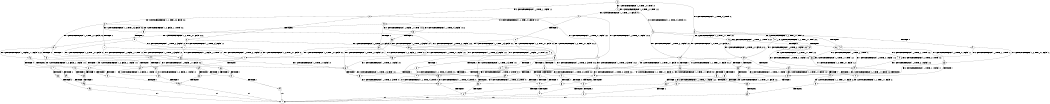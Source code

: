digraph BCG {
size = "7, 10.5";
center = TRUE;
node [shape = circle];
0 [peripheries = 2];
0 -> 1 [label = "EX !1 !ATOMIC_EXCH_BRANCH (1, +0, TRUE, +0, 1, TRUE) !:0:"];
0 -> 2 [label = "EX !2 !ATOMIC_EXCH_BRANCH (1, +1, TRUE, +1, 1, FALSE) !:0:"];
0 -> 3 [label = "EX !0 !ATOMIC_EXCH_BRANCH (1, +1, TRUE, +0, 3, TRUE) !:0:"];
1 -> 4 [label = "EX !2 !ATOMIC_EXCH_BRANCH (1, +1, TRUE, +1, 1, FALSE) !:0:1:"];
1 -> 5 [label = "EX !0 !ATOMIC_EXCH_BRANCH (1, +1, TRUE, +0, 3, TRUE) !:0:1:"];
1 -> 1 [label = "EX !1 !ATOMIC_EXCH_BRANCH (1, +0, TRUE, +0, 1, TRUE) !:0:1:"];
2 -> 6 [label = "TERMINATE !2"];
2 -> 7 [label = "EX !1 !ATOMIC_EXCH_BRANCH (1, +0, TRUE, +0, 1, FALSE) !:0:2:"];
2 -> 8 [label = "EX !0 !ATOMIC_EXCH_BRANCH (1, +1, TRUE, +0, 3, FALSE) !:0:2:"];
3 -> 9 [label = "TERMINATE !0"];
3 -> 10 [label = "EX !1 !ATOMIC_EXCH_BRANCH (1, +0, TRUE, +0, 1, FALSE) !:0:"];
3 -> 11 [label = "EX !2 !ATOMIC_EXCH_BRANCH (1, +1, TRUE, +1, 1, TRUE) !:0:"];
4 -> 12 [label = "TERMINATE !2"];
4 -> 13 [label = "EX !0 !ATOMIC_EXCH_BRANCH (1, +1, TRUE, +0, 3, FALSE) !:0:1:2:"];
4 -> 7 [label = "EX !1 !ATOMIC_EXCH_BRANCH (1, +0, TRUE, +0, 1, FALSE) !:0:1:2:"];
5 -> 14 [label = "TERMINATE !0"];
5 -> 15 [label = "EX !2 !ATOMIC_EXCH_BRANCH (1, +1, TRUE, +1, 1, TRUE) !:0:1:"];
5 -> 10 [label = "EX !1 !ATOMIC_EXCH_BRANCH (1, +0, TRUE, +0, 1, FALSE) !:0:1:"];
6 -> 16 [label = "EX !1 !ATOMIC_EXCH_BRANCH (1, +0, TRUE, +0, 1, FALSE) !:0:"];
6 -> 17 [label = "EX !0 !ATOMIC_EXCH_BRANCH (1, +1, TRUE, +0, 3, FALSE) !:0:"];
7 -> 18 [label = "TERMINATE !1"];
7 -> 19 [label = "TERMINATE !2"];
7 -> 20 [label = "EX !0 !ATOMIC_EXCH_BRANCH (1, +1, TRUE, +0, 3, TRUE) !:0:1:2:"];
8 -> 21 [label = "TERMINATE !2"];
8 -> 22 [label = "EX !1 !ATOMIC_EXCH_BRANCH (1, +0, TRUE, +0, 1, FALSE) !:0:2:"];
8 -> 23 [label = "EX !0 !ATOMIC_EXCH_BRANCH (1, +0, FALSE, +1, 1, TRUE) !:0:2:"];
9 -> 24 [label = "EX !2 !ATOMIC_EXCH_BRANCH (1, +1, TRUE, +1, 1, TRUE) !:1:"];
9 -> 25 [label = "EX !1 !ATOMIC_EXCH_BRANCH (1, +0, TRUE, +0, 1, FALSE) !:1:"];
10 -> 26 [label = "TERMINATE !1"];
10 -> 27 [label = "TERMINATE !0"];
10 -> 20 [label = "EX !2 !ATOMIC_EXCH_BRANCH (1, +1, TRUE, +1, 1, FALSE) !:0:1:"];
11 -> 28 [label = "TERMINATE !0"];
11 -> 29 [label = "EX !1 !ATOMIC_EXCH_BRANCH (1, +0, TRUE, +0, 1, FALSE) !:0:2:"];
11 -> 11 [label = "EX !2 !ATOMIC_EXCH_BRANCH (1, +1, TRUE, +1, 1, TRUE) !:0:2:"];
12 -> 30 [label = "EX !0 !ATOMIC_EXCH_BRANCH (1, +1, TRUE, +0, 3, FALSE) !:0:1:"];
12 -> 16 [label = "EX !1 !ATOMIC_EXCH_BRANCH (1, +0, TRUE, +0, 1, FALSE) !:0:1:"];
13 -> 31 [label = "TERMINATE !2"];
13 -> 22 [label = "EX !1 !ATOMIC_EXCH_BRANCH (1, +0, TRUE, +0, 1, FALSE) !:0:1:2:"];
13 -> 32 [label = "EX !0 !ATOMIC_EXCH_BRANCH (1, +0, FALSE, +1, 1, TRUE) !:0:1:2:"];
14 -> 33 [label = "EX !2 !ATOMIC_EXCH_BRANCH (1, +1, TRUE, +1, 1, TRUE) !:1:"];
14 -> 25 [label = "EX !1 !ATOMIC_EXCH_BRANCH (1, +0, TRUE, +0, 1, FALSE) !:1:"];
15 -> 34 [label = "TERMINATE !0"];
15 -> 15 [label = "EX !2 !ATOMIC_EXCH_BRANCH (1, +1, TRUE, +1, 1, TRUE) !:0:1:2:"];
15 -> 29 [label = "EX !1 !ATOMIC_EXCH_BRANCH (1, +0, TRUE, +0, 1, FALSE) !:0:1:2:"];
16 -> 35 [label = "TERMINATE !1"];
16 -> 36 [label = "EX !0 !ATOMIC_EXCH_BRANCH (1, +1, TRUE, +0, 3, TRUE) !:0:1:"];
17 -> 37 [label = "EX !1 !ATOMIC_EXCH_BRANCH (1, +0, TRUE, +0, 1, FALSE) !:0:"];
17 -> 38 [label = "EX !0 !ATOMIC_EXCH_BRANCH (1, +0, FALSE, +1, 1, TRUE) !:0:"];
18 -> 39 [label = "TERMINATE !2"];
18 -> 40 [label = "EX !0 !ATOMIC_EXCH_BRANCH (1, +1, TRUE, +0, 3, TRUE) !:0:2:"];
19 -> 35 [label = "TERMINATE !1"];
19 -> 36 [label = "EX !0 !ATOMIC_EXCH_BRANCH (1, +1, TRUE, +0, 3, TRUE) !:0:1:"];
20 -> 41 [label = "TERMINATE !1"];
20 -> 42 [label = "TERMINATE !2"];
20 -> 43 [label = "TERMINATE !0"];
21 -> 37 [label = "EX !1 !ATOMIC_EXCH_BRANCH (1, +0, TRUE, +0, 1, FALSE) !:0:"];
21 -> 38 [label = "EX !0 !ATOMIC_EXCH_BRANCH (1, +0, FALSE, +1, 1, TRUE) !:0:"];
22 -> 44 [label = "TERMINATE !1"];
22 -> 45 [label = "TERMINATE !2"];
22 -> 46 [label = "EX !0 !ATOMIC_EXCH_BRANCH (1, +0, FALSE, +1, 1, FALSE) !:0:1:2:"];
23 -> 47 [label = "TERMINATE !2"];
23 -> 48 [label = "EX !1 !ATOMIC_EXCH_BRANCH (1, +0, TRUE, +0, 1, FALSE) !:0:2:"];
23 -> 8 [label = "EX !0 !ATOMIC_EXCH_BRANCH (1, +1, TRUE, +0, 3, FALSE) !:0:2:"];
24 -> 49 [label = "EX !1 !ATOMIC_EXCH_BRANCH (1, +0, TRUE, +0, 1, FALSE) !:1:2:"];
24 -> 24 [label = "EX !2 !ATOMIC_EXCH_BRANCH (1, +1, TRUE, +1, 1, TRUE) !:1:2:"];
25 -> 50 [label = "TERMINATE !1"];
25 -> 51 [label = "EX !2 !ATOMIC_EXCH_BRANCH (1, +1, TRUE, +1, 1, FALSE) !:1:"];
26 -> 52 [label = "TERMINATE !0"];
26 -> 40 [label = "EX !2 !ATOMIC_EXCH_BRANCH (1, +1, TRUE, +1, 1, FALSE) !:0:"];
27 -> 50 [label = "TERMINATE !1"];
27 -> 51 [label = "EX !2 !ATOMIC_EXCH_BRANCH (1, +1, TRUE, +1, 1, FALSE) !:1:"];
28 -> 49 [label = "EX !1 !ATOMIC_EXCH_BRANCH (1, +0, TRUE, +0, 1, FALSE) !:1:2:"];
28 -> 24 [label = "EX !2 !ATOMIC_EXCH_BRANCH (1, +1, TRUE, +1, 1, TRUE) !:1:2:"];
29 -> 53 [label = "TERMINATE !1"];
29 -> 54 [label = "TERMINATE !0"];
29 -> 20 [label = "EX !2 !ATOMIC_EXCH_BRANCH (1, +1, TRUE, +1, 1, FALSE) !:0:1:2:"];
30 -> 37 [label = "EX !1 !ATOMIC_EXCH_BRANCH (1, +0, TRUE, +0, 1, FALSE) !:0:1:"];
30 -> 55 [label = "EX !0 !ATOMIC_EXCH_BRANCH (1, +0, FALSE, +1, 1, TRUE) !:0:1:"];
31 -> 37 [label = "EX !1 !ATOMIC_EXCH_BRANCH (1, +0, TRUE, +0, 1, FALSE) !:0:1:"];
31 -> 55 [label = "EX !0 !ATOMIC_EXCH_BRANCH (1, +0, FALSE, +1, 1, TRUE) !:0:1:"];
32 -> 56 [label = "TERMINATE !2"];
32 -> 48 [label = "EX !1 !ATOMIC_EXCH_BRANCH (1, +0, TRUE, +0, 1, FALSE) !:0:1:2:"];
32 -> 13 [label = "EX !0 !ATOMIC_EXCH_BRANCH (1, +1, TRUE, +0, 3, FALSE) !:0:1:2:"];
33 -> 33 [label = "EX !2 !ATOMIC_EXCH_BRANCH (1, +1, TRUE, +1, 1, TRUE) !:1:2:"];
33 -> 49 [label = "EX !1 !ATOMIC_EXCH_BRANCH (1, +0, TRUE, +0, 1, FALSE) !:1:2:"];
34 -> 33 [label = "EX !2 !ATOMIC_EXCH_BRANCH (1, +1, TRUE, +1, 1, TRUE) !:1:2:"];
34 -> 49 [label = "EX !1 !ATOMIC_EXCH_BRANCH (1, +0, TRUE, +0, 1, FALSE) !:1:2:"];
35 -> 57 [label = "EX !0 !ATOMIC_EXCH_BRANCH (1, +1, TRUE, +0, 3, TRUE) !:0:"];
36 -> 58 [label = "TERMINATE !1"];
36 -> 59 [label = "TERMINATE !0"];
37 -> 60 [label = "TERMINATE !1"];
37 -> 61 [label = "EX !0 !ATOMIC_EXCH_BRANCH (1, +0, FALSE, +1, 1, FALSE) !:0:1:"];
38 -> 62 [label = "EX !1 !ATOMIC_EXCH_BRANCH (1, +0, TRUE, +0, 1, FALSE) !:0:"];
38 -> 17 [label = "EX !0 !ATOMIC_EXCH_BRANCH (1, +1, TRUE, +0, 3, FALSE) !:0:"];
39 -> 57 [label = "EX !0 !ATOMIC_EXCH_BRANCH (1, +1, TRUE, +0, 3, TRUE) !:0:"];
40 -> 63 [label = "TERMINATE !2"];
40 -> 64 [label = "TERMINATE !0"];
41 -> 63 [label = "TERMINATE !2"];
41 -> 64 [label = "TERMINATE !0"];
42 -> 58 [label = "TERMINATE !1"];
42 -> 59 [label = "TERMINATE !0"];
43 -> 65 [label = "TERMINATE !1"];
43 -> 66 [label = "TERMINATE !2"];
44 -> 67 [label = "TERMINATE !2"];
44 -> 68 [label = "EX !0 !ATOMIC_EXCH_BRANCH (1, +0, FALSE, +1, 1, FALSE) !:0:2:"];
45 -> 60 [label = "TERMINATE !1"];
45 -> 61 [label = "EX !0 !ATOMIC_EXCH_BRANCH (1, +0, FALSE, +1, 1, FALSE) !:0:1:"];
46 -> 69 [label = "TERMINATE !1"];
46 -> 70 [label = "TERMINATE !2"];
46 -> 71 [label = "TERMINATE !0"];
47 -> 62 [label = "EX !1 !ATOMIC_EXCH_BRANCH (1, +0, TRUE, +0, 1, FALSE) !:0:"];
47 -> 17 [label = "EX !0 !ATOMIC_EXCH_BRANCH (1, +1, TRUE, +0, 3, FALSE) !:0:"];
48 -> 72 [label = "TERMINATE !1"];
48 -> 73 [label = "TERMINATE !2"];
48 -> 20 [label = "EX !0 !ATOMIC_EXCH_BRANCH (1, +1, TRUE, +0, 3, TRUE) !:0:1:2:"];
49 -> 74 [label = "TERMINATE !1"];
49 -> 51 [label = "EX !2 !ATOMIC_EXCH_BRANCH (1, +1, TRUE, +1, 1, FALSE) !:1:2:"];
50 -> 75 [label = "EX !2 !ATOMIC_EXCH_BRANCH (1, +1, TRUE, +1, 1, FALSE) !:2:"];
51 -> 65 [label = "TERMINATE !1"];
51 -> 66 [label = "TERMINATE !2"];
52 -> 76 [label = "EX !2 !ATOMIC_EXCH_BRANCH (1, +1, TRUE, +1, 1, FALSE) !:1:2:"];
53 -> 77 [label = "TERMINATE !0"];
53 -> 40 [label = "EX !2 !ATOMIC_EXCH_BRANCH (1, +1, TRUE, +1, 1, FALSE) !:0:2:"];
54 -> 74 [label = "TERMINATE !1"];
54 -> 51 [label = "EX !2 !ATOMIC_EXCH_BRANCH (1, +1, TRUE, +1, 1, FALSE) !:1:2:"];
55 -> 62 [label = "EX !1 !ATOMIC_EXCH_BRANCH (1, +0, TRUE, +0, 1, FALSE) !:0:1:"];
55 -> 30 [label = "EX !0 !ATOMIC_EXCH_BRANCH (1, +1, TRUE, +0, 3, FALSE) !:0:1:"];
56 -> 62 [label = "EX !1 !ATOMIC_EXCH_BRANCH (1, +0, TRUE, +0, 1, FALSE) !:0:1:"];
56 -> 30 [label = "EX !0 !ATOMIC_EXCH_BRANCH (1, +1, TRUE, +0, 3, FALSE) !:0:1:"];
57 -> 78 [label = "TERMINATE !0"];
58 -> 78 [label = "TERMINATE !0"];
59 -> 79 [label = "TERMINATE !1"];
60 -> 80 [label = "EX !0 !ATOMIC_EXCH_BRANCH (1, +0, FALSE, +1, 1, FALSE) !:0:"];
61 -> 81 [label = "TERMINATE !1"];
61 -> 82 [label = "TERMINATE !0"];
62 -> 83 [label = "TERMINATE !1"];
62 -> 36 [label = "EX !0 !ATOMIC_EXCH_BRANCH (1, +1, TRUE, +0, 3, TRUE) !:0:1:"];
63 -> 78 [label = "TERMINATE !0"];
64 -> 84 [label = "TERMINATE !2"];
65 -> 85 [label = "TERMINATE !2"];
66 -> 79 [label = "TERMINATE !1"];
67 -> 80 [label = "EX !0 !ATOMIC_EXCH_BRANCH (1, +0, FALSE, +1, 1, FALSE) !:0:"];
68 -> 86 [label = "TERMINATE !2"];
68 -> 87 [label = "TERMINATE !0"];
69 -> 86 [label = "TERMINATE !2"];
69 -> 87 [label = "TERMINATE !0"];
70 -> 81 [label = "TERMINATE !1"];
70 -> 82 [label = "TERMINATE !0"];
71 -> 88 [label = "TERMINATE !1"];
71 -> 89 [label = "TERMINATE !2"];
72 -> 90 [label = "TERMINATE !2"];
72 -> 40 [label = "EX !0 !ATOMIC_EXCH_BRANCH (1, +1, TRUE, +0, 3, TRUE) !:0:2:"];
73 -> 83 [label = "TERMINATE !1"];
73 -> 36 [label = "EX !0 !ATOMIC_EXCH_BRANCH (1, +1, TRUE, +0, 3, TRUE) !:0:1:"];
74 -> 75 [label = "EX !2 !ATOMIC_EXCH_BRANCH (1, +1, TRUE, +1, 1, FALSE) !:2:"];
75 -> 85 [label = "TERMINATE !2"];
76 -> 84 [label = "TERMINATE !2"];
77 -> 76 [label = "EX !2 !ATOMIC_EXCH_BRANCH (1, +1, TRUE, +1, 1, FALSE) !:1:2:"];
78 -> 91 [label = "exit"];
79 -> 91 [label = "exit"];
80 -> 92 [label = "TERMINATE !0"];
81 -> 92 [label = "TERMINATE !0"];
82 -> 93 [label = "TERMINATE !1"];
83 -> 57 [label = "EX !0 !ATOMIC_EXCH_BRANCH (1, +1, TRUE, +0, 3, TRUE) !:0:"];
84 -> 91 [label = "exit"];
85 -> 91 [label = "exit"];
86 -> 92 [label = "TERMINATE !0"];
87 -> 94 [label = "TERMINATE !2"];
88 -> 95 [label = "TERMINATE !2"];
89 -> 93 [label = "TERMINATE !1"];
90 -> 57 [label = "EX !0 !ATOMIC_EXCH_BRANCH (1, +1, TRUE, +0, 3, TRUE) !:0:"];
92 -> 91 [label = "exit"];
93 -> 91 [label = "exit"];
94 -> 91 [label = "exit"];
95 -> 91 [label = "exit"];
}
